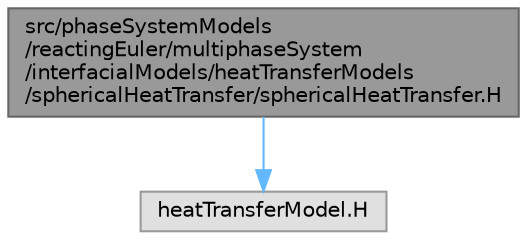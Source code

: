 digraph "src/phaseSystemModels/reactingEuler/multiphaseSystem/interfacialModels/heatTransferModels/sphericalHeatTransfer/sphericalHeatTransfer.H"
{
 // LATEX_PDF_SIZE
  bgcolor="transparent";
  edge [fontname=Helvetica,fontsize=10,labelfontname=Helvetica,labelfontsize=10];
  node [fontname=Helvetica,fontsize=10,shape=box,height=0.2,width=0.4];
  Node1 [id="Node000001",label="src/phaseSystemModels\l/reactingEuler/multiphaseSystem\l/interfacialModels/heatTransferModels\l/sphericalHeatTransfer/sphericalHeatTransfer.H",height=0.2,width=0.4,color="gray40", fillcolor="grey60", style="filled", fontcolor="black",tooltip=" "];
  Node1 -> Node2 [id="edge1_Node000001_Node000002",color="steelblue1",style="solid",tooltip=" "];
  Node2 [id="Node000002",label="heatTransferModel.H",height=0.2,width=0.4,color="grey60", fillcolor="#E0E0E0", style="filled",tooltip=" "];
}
